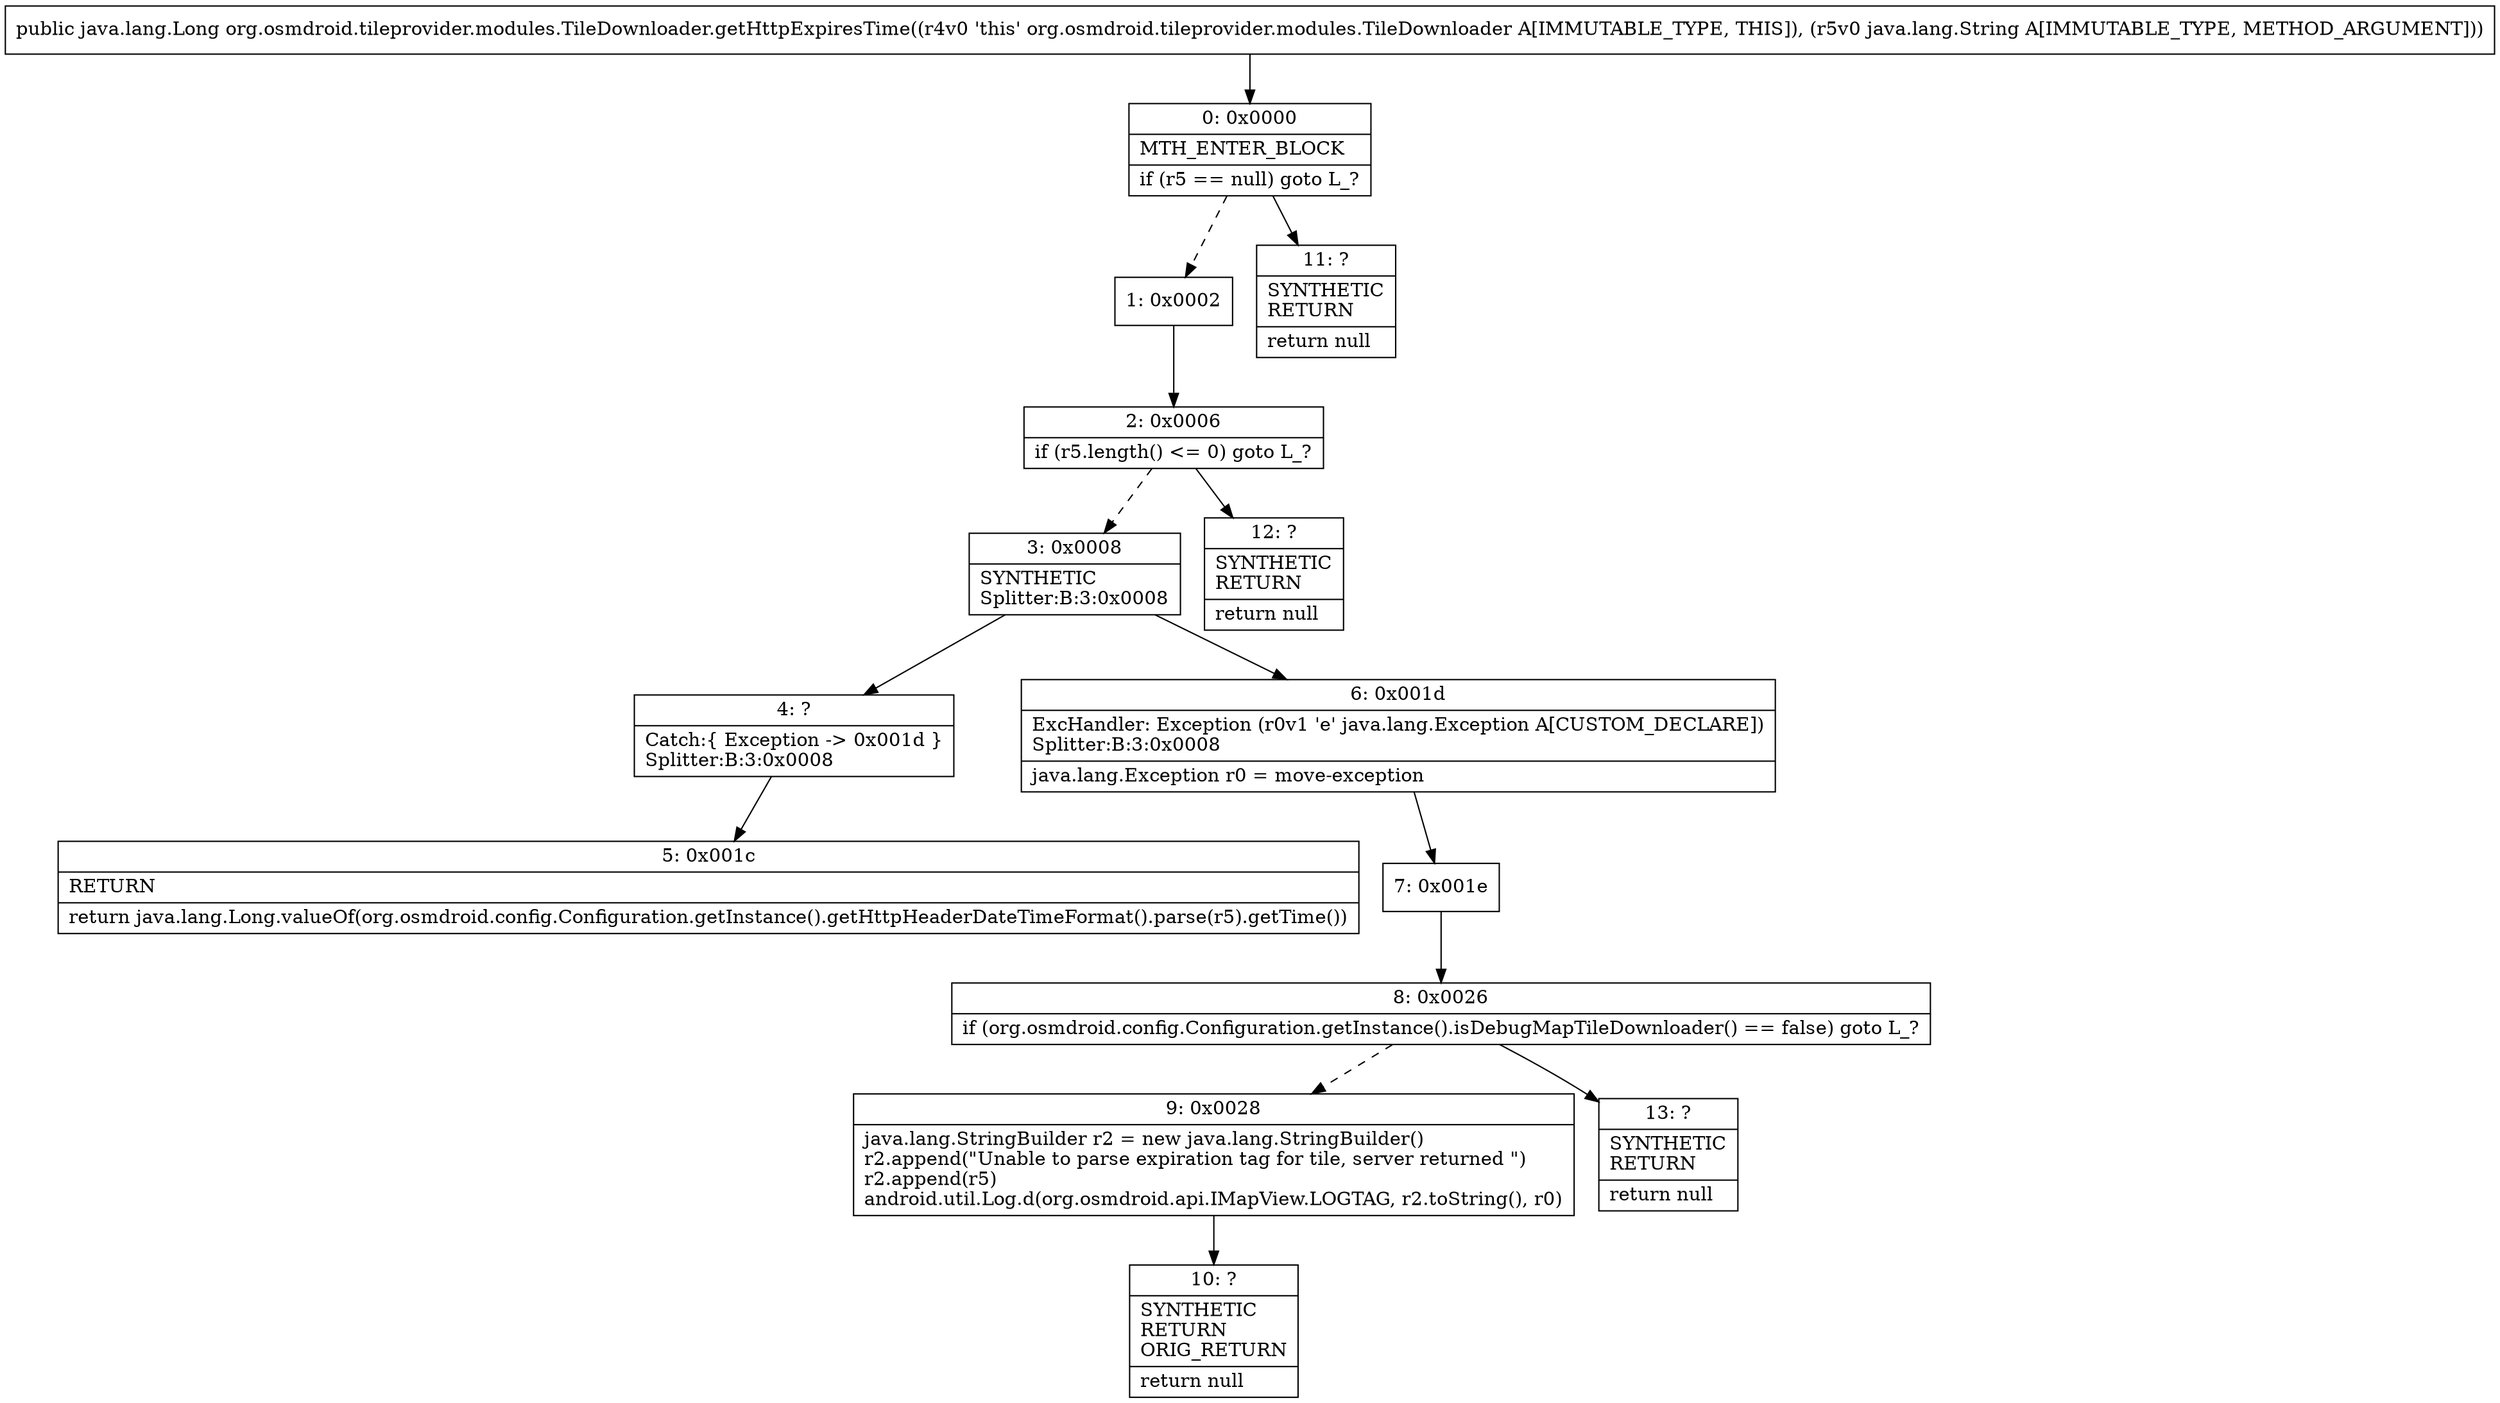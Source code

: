 digraph "CFG fororg.osmdroid.tileprovider.modules.TileDownloader.getHttpExpiresTime(Ljava\/lang\/String;)Ljava\/lang\/Long;" {
Node_0 [shape=record,label="{0\:\ 0x0000|MTH_ENTER_BLOCK\l|if (r5 == null) goto L_?\l}"];
Node_1 [shape=record,label="{1\:\ 0x0002}"];
Node_2 [shape=record,label="{2\:\ 0x0006|if (r5.length() \<= 0) goto L_?\l}"];
Node_3 [shape=record,label="{3\:\ 0x0008|SYNTHETIC\lSplitter:B:3:0x0008\l}"];
Node_4 [shape=record,label="{4\:\ ?|Catch:\{ Exception \-\> 0x001d \}\lSplitter:B:3:0x0008\l}"];
Node_5 [shape=record,label="{5\:\ 0x001c|RETURN\l|return java.lang.Long.valueOf(org.osmdroid.config.Configuration.getInstance().getHttpHeaderDateTimeFormat().parse(r5).getTime())\l}"];
Node_6 [shape=record,label="{6\:\ 0x001d|ExcHandler: Exception (r0v1 'e' java.lang.Exception A[CUSTOM_DECLARE])\lSplitter:B:3:0x0008\l|java.lang.Exception r0 = move\-exception\l}"];
Node_7 [shape=record,label="{7\:\ 0x001e}"];
Node_8 [shape=record,label="{8\:\ 0x0026|if (org.osmdroid.config.Configuration.getInstance().isDebugMapTileDownloader() == false) goto L_?\l}"];
Node_9 [shape=record,label="{9\:\ 0x0028|java.lang.StringBuilder r2 = new java.lang.StringBuilder()\lr2.append(\"Unable to parse expiration tag for tile, server returned \")\lr2.append(r5)\landroid.util.Log.d(org.osmdroid.api.IMapView.LOGTAG, r2.toString(), r0)\l}"];
Node_10 [shape=record,label="{10\:\ ?|SYNTHETIC\lRETURN\lORIG_RETURN\l|return null\l}"];
Node_11 [shape=record,label="{11\:\ ?|SYNTHETIC\lRETURN\l|return null\l}"];
Node_12 [shape=record,label="{12\:\ ?|SYNTHETIC\lRETURN\l|return null\l}"];
Node_13 [shape=record,label="{13\:\ ?|SYNTHETIC\lRETURN\l|return null\l}"];
MethodNode[shape=record,label="{public java.lang.Long org.osmdroid.tileprovider.modules.TileDownloader.getHttpExpiresTime((r4v0 'this' org.osmdroid.tileprovider.modules.TileDownloader A[IMMUTABLE_TYPE, THIS]), (r5v0 java.lang.String A[IMMUTABLE_TYPE, METHOD_ARGUMENT])) }"];
MethodNode -> Node_0;
Node_0 -> Node_1[style=dashed];
Node_0 -> Node_11;
Node_1 -> Node_2;
Node_2 -> Node_3[style=dashed];
Node_2 -> Node_12;
Node_3 -> Node_4;
Node_3 -> Node_6;
Node_4 -> Node_5;
Node_6 -> Node_7;
Node_7 -> Node_8;
Node_8 -> Node_9[style=dashed];
Node_8 -> Node_13;
Node_9 -> Node_10;
}

